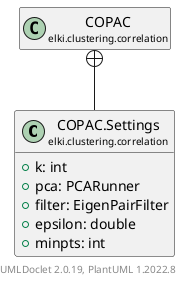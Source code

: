 @startuml
    remove .*\.(Instance|Par|Parameterizer|Factory)$
    set namespaceSeparator none
    hide empty fields
    hide empty methods

    class "<size:14>COPAC.Settings\n<size:10>elki.clustering.correlation" as elki.clustering.correlation.COPAC.Settings [[COPAC.Settings.html]] {
        +k: int
        +pca: PCARunner
        +filter: EigenPairFilter
        +epsilon: double
        +minpts: int
    }

    class "<size:14>COPAC\n<size:10>elki.clustering.correlation" as elki.clustering.correlation.COPAC [[COPAC.html]]

    elki.clustering.correlation.COPAC +-- elki.clustering.correlation.COPAC.Settings

    center footer UMLDoclet 2.0.19, PlantUML 1.2022.8
@enduml
